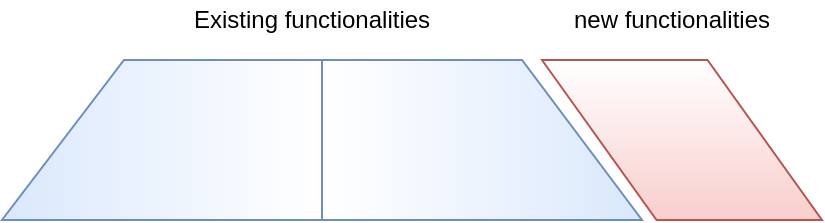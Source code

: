 <mxfile version="12.4.2" type="device" pages="1"><diagram id="OEMJlA3nnkc1gb4NSle9" name="Page-1"><mxGraphModel dx="1072" dy="904" grid="1" gridSize="10" guides="1" tooltips="1" connect="1" arrows="1" fold="1" page="1" pageScale="1" pageWidth="1100" pageHeight="850" math="0" shadow="0"><root><mxCell id="0"/><mxCell id="1" parent="0"/><mxCell id="6u3kdXuxswTX-dQh3bla-1" value="" style="shape=manualInput;whiteSpace=wrap;html=1;direction=south;size=60;fillColor=#dae8fc;strokeColor=#6c8ebf;gradientColor=#ffffff;" vertex="1" parent="1"><mxGeometry x="520" y="280" width="160" height="80" as="geometry"/></mxCell><mxCell id="6u3kdXuxswTX-dQh3bla-2" value="" style="shape=manualInput;whiteSpace=wrap;html=1;direction=south;size=61;flipH=1;fillColor=#dae8fc;strokeColor=#6c8ebf;gradientColor=#ffffff;shadow=0;" vertex="1" parent="1"><mxGeometry x="360" y="280" width="160" height="80" as="geometry"/></mxCell><mxCell id="6u3kdXuxswTX-dQh3bla-3" value="" style="shape=parallelogram;perimeter=parallelogramPerimeter;whiteSpace=wrap;html=1;size=0.409;flipV=1;fillColor=#f8cecc;strokeColor=#b85450;gradientColor=#ffffff;" vertex="1" parent="1"><mxGeometry x="630" y="280" width="140" height="80" as="geometry"/></mxCell><mxCell id="6u3kdXuxswTX-dQh3bla-4" value="Existing functionalities" style="text;html=1;strokeColor=none;fillColor=none;align=center;verticalAlign=middle;whiteSpace=wrap;rounded=0;shadow=0;" vertex="1" parent="1"><mxGeometry x="440" y="250" width="150" height="20" as="geometry"/></mxCell><mxCell id="6u3kdXuxswTX-dQh3bla-5" value="new functionalities" style="text;html=1;strokeColor=none;fillColor=none;align=center;verticalAlign=middle;whiteSpace=wrap;rounded=0;shadow=0;" vertex="1" parent="1"><mxGeometry x="640" y="250" width="110" height="20" as="geometry"/></mxCell></root></mxGraphModel></diagram></mxfile>